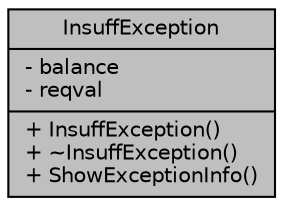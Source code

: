 digraph "InsuffException"
{
 // LATEX_PDF_SIZE
  edge [fontname="Helvetica",fontsize="10",labelfontname="Helvetica",labelfontsize="10"];
  node [fontname="Helvetica",fontsize="10",shape=record];
  Node1 [label="{InsuffException\n|- balance\l- reqval\l|+ InsuffException()\l+ ~InsuffException()\l+ ShowExceptionInfo()\l}",height=0.2,width=0.4,color="black", fillcolor="grey75", style="filled", fontcolor="black",tooltip=" "];
}
